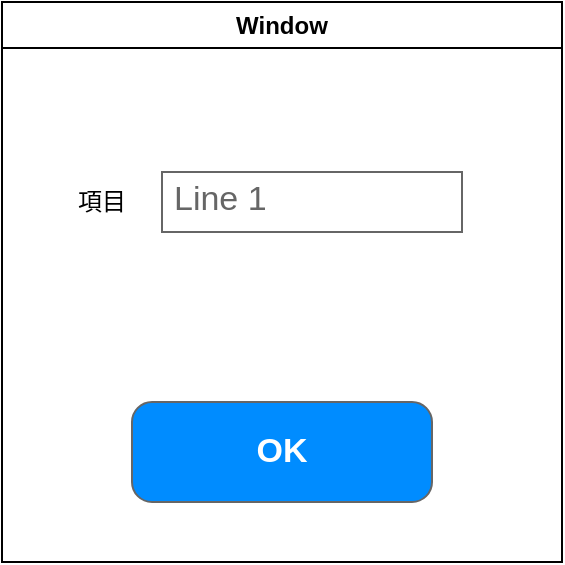 <mxfile>
    <diagram id="KOAk2h8xQ7xHjTsEFXpv" name="ページ1">
        <mxGraphModel dx="1002" dy="563" grid="1" gridSize="10" guides="1" tooltips="1" connect="1" arrows="1" fold="1" page="1" pageScale="1" pageWidth="827" pageHeight="1169" math="0" shadow="0">
            <root>
                <mxCell id="0"/>
                <mxCell id="1" parent="0"/>
                <mxCell id="2" value="Window" style="swimlane;whiteSpace=wrap;html=1;" vertex="1" parent="1">
                    <mxGeometry x="40" y="40" width="280" height="280" as="geometry"/>
                </mxCell>
                <mxCell id="4" value="項目" style="text;html=1;strokeColor=none;fillColor=none;align=center;verticalAlign=middle;whiteSpace=wrap;rounded=0;" vertex="1" parent="2">
                    <mxGeometry x="20" y="85" width="60" height="30" as="geometry"/>
                </mxCell>
                <mxCell id="5" value="OK" style="strokeWidth=1;shadow=0;dashed=0;align=center;html=1;shape=mxgraph.mockup.buttons.button;strokeColor=#666666;fontColor=#ffffff;mainText=;buttonStyle=round;fontSize=17;fontStyle=1;fillColor=#008cff;whiteSpace=wrap;" vertex="1" parent="2">
                    <mxGeometry x="65" y="200" width="150" height="50" as="geometry"/>
                </mxCell>
                <mxCell id="6" value="Line 1" style="strokeWidth=1;shadow=0;dashed=0;align=center;html=1;shape=mxgraph.mockup.text.textBox;fontColor=#666666;align=left;fontSize=17;spacingLeft=4;spacingTop=-3;strokeColor=#666666;mainText=" vertex="1" parent="2">
                    <mxGeometry x="80" y="85" width="150" height="30" as="geometry"/>
                </mxCell>
            </root>
        </mxGraphModel>
    </diagram>
</mxfile>